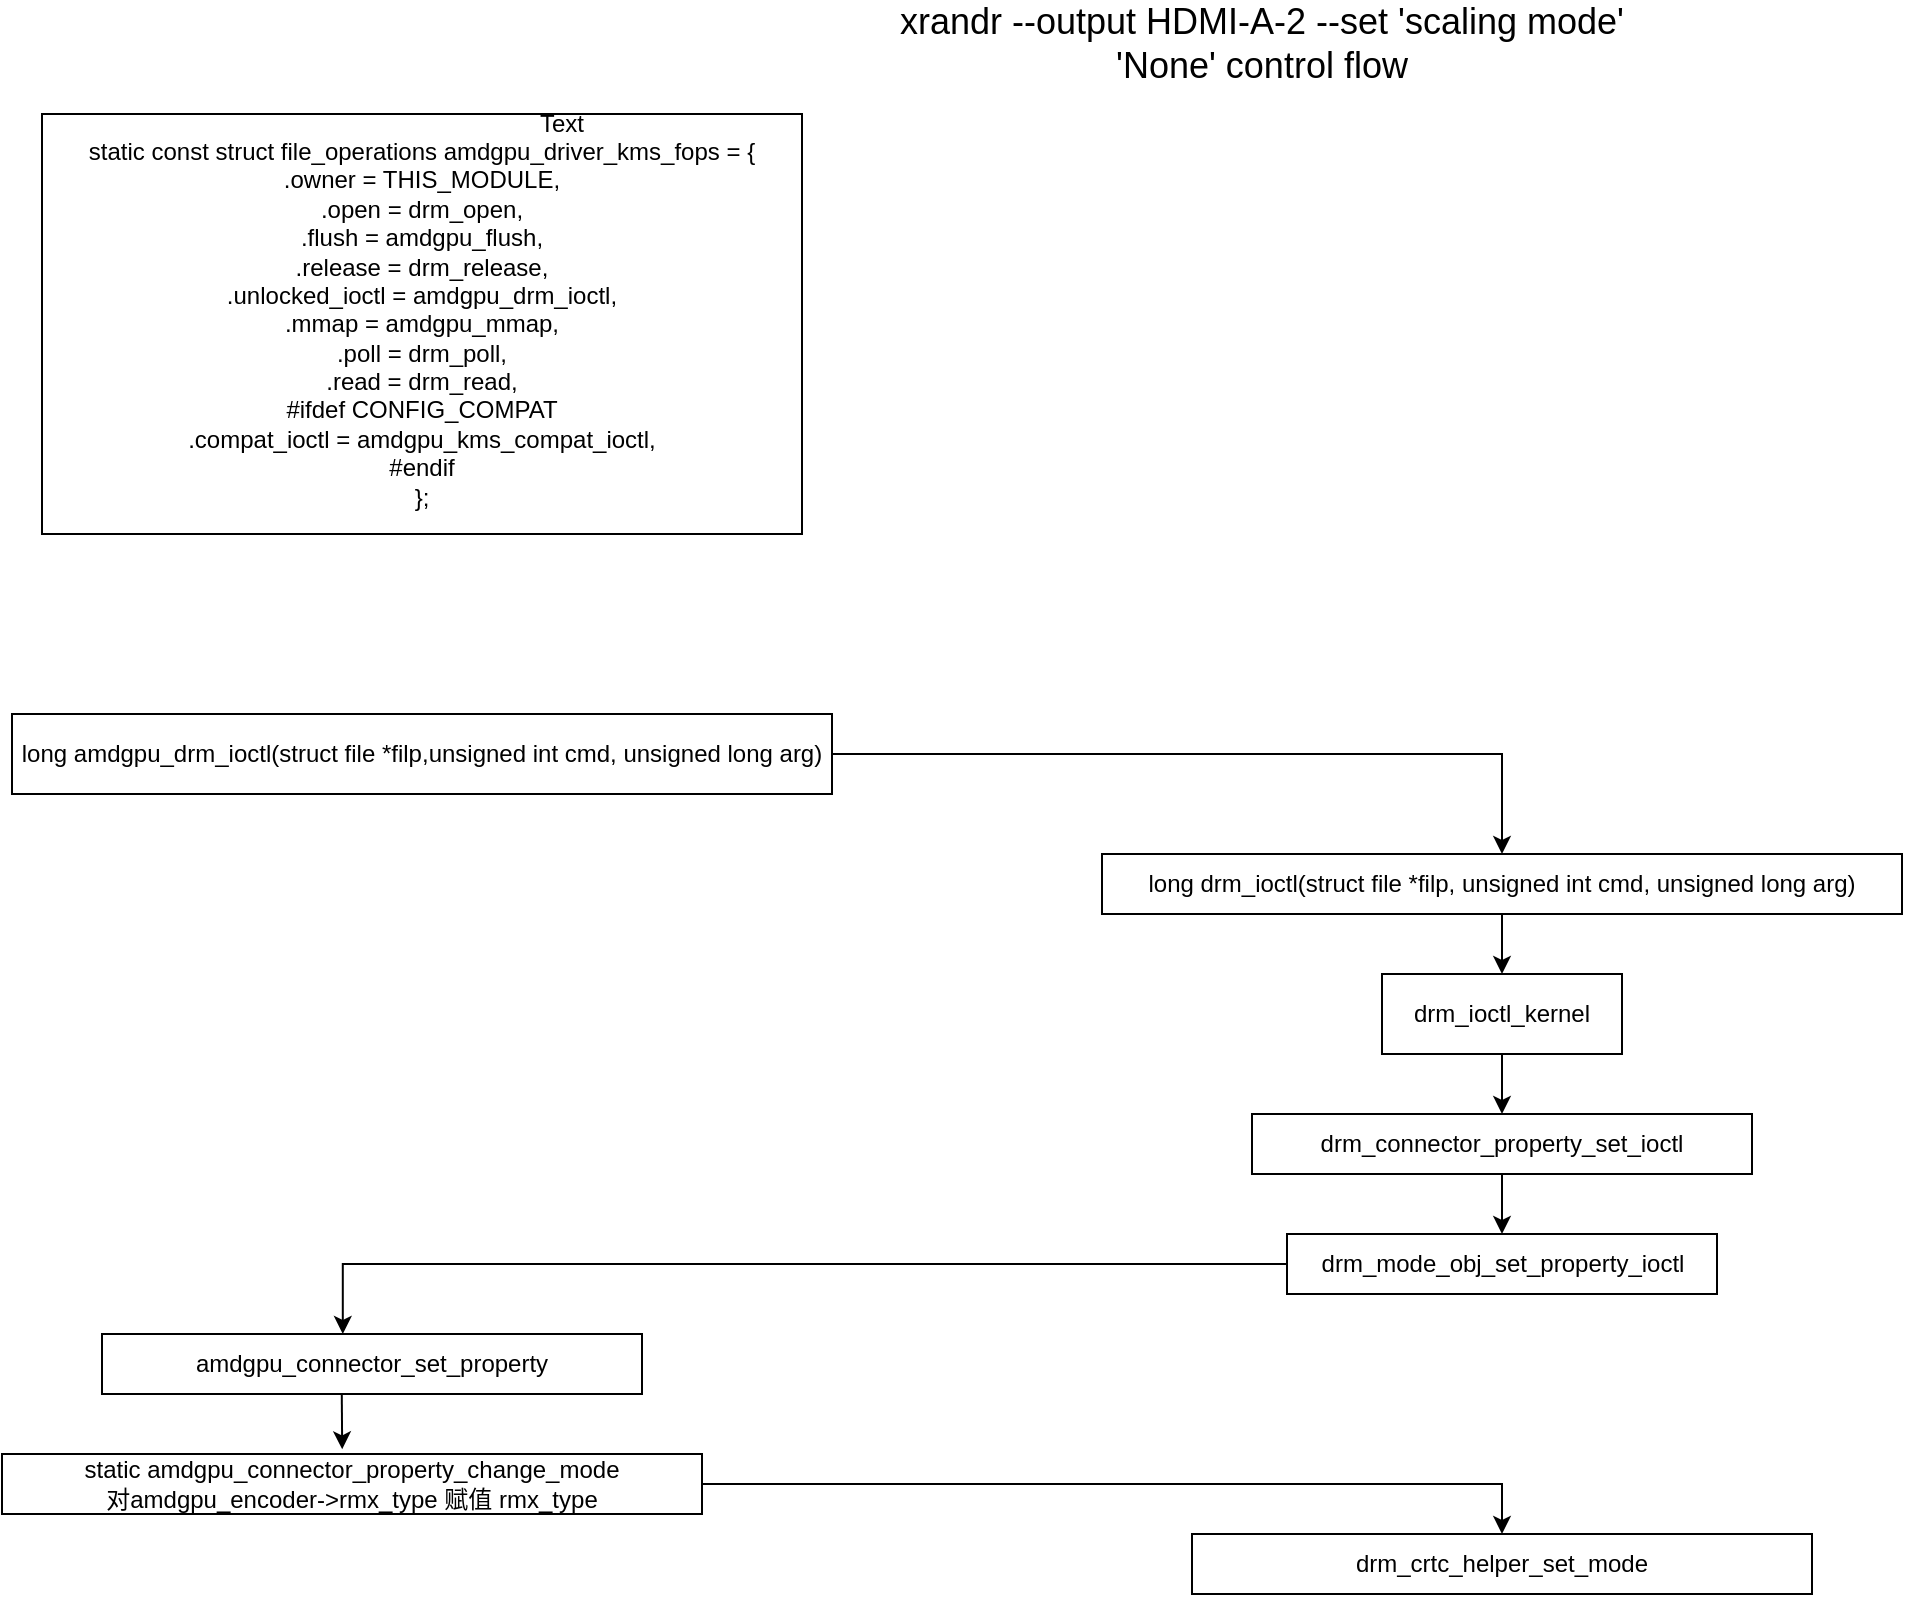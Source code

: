<mxfile version="17.4.0" type="github">
  <diagram id="6B9ATKtcE2n3EENaYv02" name="Page-1">
    <mxGraphModel dx="1185" dy="629" grid="1" gridSize="10" guides="1" tooltips="1" connect="1" arrows="1" fold="1" page="1" pageScale="1" pageWidth="827" pageHeight="1169" math="0" shadow="0">
      <root>
        <mxCell id="0" />
        <mxCell id="1" parent="0" />
        <mxCell id="llXkI1soiZE1zbif7xeh-1" value="&lt;div&gt;static const struct file_operations amdgpu_driver_kms_fops = {&lt;/div&gt;&lt;div&gt;&lt;span&gt;	&lt;/span&gt;.owner = THIS_MODULE,&lt;/div&gt;&lt;div&gt;&lt;span&gt;	&lt;/span&gt;.open = drm_open,&lt;/div&gt;&lt;div&gt;&lt;span&gt;	&lt;/span&gt;.flush = amdgpu_flush,&lt;/div&gt;&lt;div&gt;&lt;span&gt;	&lt;/span&gt;.release = drm_release,&lt;/div&gt;&lt;div&gt;&lt;span&gt;	&lt;/span&gt;.unlocked_ioctl = amdgpu_drm_ioctl,&lt;/div&gt;&lt;div&gt;&lt;span&gt;	&lt;/span&gt;.mmap = amdgpu_mmap,&lt;/div&gt;&lt;div&gt;&lt;span&gt;	&lt;/span&gt;.poll = drm_poll,&lt;/div&gt;&lt;div&gt;&lt;span&gt;	&lt;/span&gt;.read = drm_read,&lt;/div&gt;&lt;div&gt;#ifdef CONFIG_COMPAT&lt;/div&gt;&lt;div&gt;&lt;span&gt;	&lt;/span&gt;.compat_ioctl = amdgpu_kms_compat_ioctl,&lt;/div&gt;&lt;div&gt;#endif&lt;/div&gt;&lt;div&gt;};&lt;/div&gt;" style="rounded=0;whiteSpace=wrap;html=1;" vertex="1" parent="1">
          <mxGeometry x="70" y="60" width="380" height="210" as="geometry" />
        </mxCell>
        <mxCell id="llXkI1soiZE1zbif7xeh-10" style="edgeStyle=orthogonalEdgeStyle;rounded=0;orthogonalLoop=1;jettySize=auto;html=1;fontSize=18;" edge="1" parent="1" source="llXkI1soiZE1zbif7xeh-2" target="llXkI1soiZE1zbif7xeh-3">
          <mxGeometry relative="1" as="geometry" />
        </mxCell>
        <mxCell id="llXkI1soiZE1zbif7xeh-2" value="long amdgpu_drm_ioctl&lt;span&gt;(struct file *filp,&lt;/span&gt;&lt;span&gt;unsigned int cmd, unsigned long arg)&lt;/span&gt;&lt;span&gt;&lt;br&gt;&lt;/span&gt;" style="rounded=0;whiteSpace=wrap;html=1;" vertex="1" parent="1">
          <mxGeometry x="55" y="360" width="410" height="40" as="geometry" />
        </mxCell>
        <mxCell id="llXkI1soiZE1zbif7xeh-11" value="" style="edgeStyle=orthogonalEdgeStyle;rounded=0;orthogonalLoop=1;jettySize=auto;html=1;fontSize=18;" edge="1" parent="1" source="llXkI1soiZE1zbif7xeh-3" target="llXkI1soiZE1zbif7xeh-4">
          <mxGeometry relative="1" as="geometry" />
        </mxCell>
        <mxCell id="llXkI1soiZE1zbif7xeh-3" value="&lt;div&gt;long drm_ioctl(struct file *filp,&amp;nbsp;&lt;span&gt;unsigned int cmd, unsigned long arg)&lt;/span&gt;&lt;/div&gt;" style="rounded=0;whiteSpace=wrap;html=1;" vertex="1" parent="1">
          <mxGeometry x="600" y="430" width="400" height="30" as="geometry" />
        </mxCell>
        <mxCell id="llXkI1soiZE1zbif7xeh-12" value="" style="edgeStyle=orthogonalEdgeStyle;rounded=0;orthogonalLoop=1;jettySize=auto;html=1;fontSize=18;" edge="1" parent="1" source="llXkI1soiZE1zbif7xeh-4" target="llXkI1soiZE1zbif7xeh-5">
          <mxGeometry relative="1" as="geometry" />
        </mxCell>
        <mxCell id="llXkI1soiZE1zbif7xeh-4" value="drm_ioctl_kernel" style="rounded=0;whiteSpace=wrap;html=1;" vertex="1" parent="1">
          <mxGeometry x="740" y="490" width="120" height="40" as="geometry" />
        </mxCell>
        <mxCell id="llXkI1soiZE1zbif7xeh-13" value="" style="edgeStyle=orthogonalEdgeStyle;rounded=0;orthogonalLoop=1;jettySize=auto;html=1;fontSize=18;" edge="1" parent="1" source="llXkI1soiZE1zbif7xeh-5" target="llXkI1soiZE1zbif7xeh-6">
          <mxGeometry relative="1" as="geometry" />
        </mxCell>
        <mxCell id="llXkI1soiZE1zbif7xeh-5" value="drm_connector_property_set_ioctl" style="rounded=0;whiteSpace=wrap;html=1;" vertex="1" parent="1">
          <mxGeometry x="675" y="560" width="250" height="30" as="geometry" />
        </mxCell>
        <mxCell id="llXkI1soiZE1zbif7xeh-14" style="edgeStyle=orthogonalEdgeStyle;rounded=0;orthogonalLoop=1;jettySize=auto;html=1;entryX=0.446;entryY=0.033;entryDx=0;entryDy=0;entryPerimeter=0;fontSize=18;" edge="1" parent="1" source="llXkI1soiZE1zbif7xeh-6" target="llXkI1soiZE1zbif7xeh-7">
          <mxGeometry relative="1" as="geometry" />
        </mxCell>
        <mxCell id="llXkI1soiZE1zbif7xeh-6" value="drm_mode_obj_set_property_ioctl" style="rounded=0;whiteSpace=wrap;html=1;" vertex="1" parent="1">
          <mxGeometry x="692.5" y="620" width="215" height="30" as="geometry" />
        </mxCell>
        <mxCell id="llXkI1soiZE1zbif7xeh-18" style="edgeStyle=orthogonalEdgeStyle;rounded=0;orthogonalLoop=1;jettySize=auto;html=1;entryX=0.486;entryY=-0.078;entryDx=0;entryDy=0;entryPerimeter=0;fontSize=12;exitX=0.444;exitY=0.978;exitDx=0;exitDy=0;exitPerimeter=0;" edge="1" parent="1" source="llXkI1soiZE1zbif7xeh-7" target="llXkI1soiZE1zbif7xeh-16">
          <mxGeometry relative="1" as="geometry" />
        </mxCell>
        <mxCell id="llXkI1soiZE1zbif7xeh-7" value="amdgpu_connector_set_property" style="rounded=0;whiteSpace=wrap;html=1;" vertex="1" parent="1">
          <mxGeometry x="100" y="670" width="270" height="30" as="geometry" />
        </mxCell>
        <mxCell id="llXkI1soiZE1zbif7xeh-8" value="Text" style="text;html=1;strokeColor=none;fillColor=none;align=center;verticalAlign=middle;whiteSpace=wrap;rounded=0;" vertex="1" parent="1">
          <mxGeometry x="300" y="50" width="60" height="30" as="geometry" />
        </mxCell>
        <mxCell id="llXkI1soiZE1zbif7xeh-9" value="xrandr --output HDMI-A-2 --set &#39;scaling mode&#39; &#39;None&#39; control flow" style="text;html=1;strokeColor=none;fillColor=none;align=center;verticalAlign=middle;whiteSpace=wrap;rounded=0;fontSize=18;" vertex="1" parent="1">
          <mxGeometry x="490" y="10" width="380" height="30" as="geometry" />
        </mxCell>
        <mxCell id="llXkI1soiZE1zbif7xeh-19" style="edgeStyle=orthogonalEdgeStyle;rounded=0;orthogonalLoop=1;jettySize=auto;html=1;entryX=0.5;entryY=0;entryDx=0;entryDy=0;fontSize=12;" edge="1" parent="1" source="llXkI1soiZE1zbif7xeh-16" target="llXkI1soiZE1zbif7xeh-17">
          <mxGeometry relative="1" as="geometry" />
        </mxCell>
        <mxCell id="llXkI1soiZE1zbif7xeh-16" value="static amdgpu_connector_property_change_mode&lt;br&gt;对amdgpu_encoder-&amp;gt;rmx_type 赋值 rmx_type" style="rounded=0;whiteSpace=wrap;html=1;fontSize=12;" vertex="1" parent="1">
          <mxGeometry x="50" y="730" width="350" height="30" as="geometry" />
        </mxCell>
        <mxCell id="llXkI1soiZE1zbif7xeh-17" value="drm_crtc_helper_set_mode" style="rounded=0;whiteSpace=wrap;html=1;fontSize=12;" vertex="1" parent="1">
          <mxGeometry x="645" y="770" width="310" height="30" as="geometry" />
        </mxCell>
      </root>
    </mxGraphModel>
  </diagram>
</mxfile>
